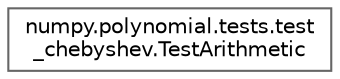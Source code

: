 digraph "Graphical Class Hierarchy"
{
 // LATEX_PDF_SIZE
  bgcolor="transparent";
  edge [fontname=Helvetica,fontsize=10,labelfontname=Helvetica,labelfontsize=10];
  node [fontname=Helvetica,fontsize=10,shape=box,height=0.2,width=0.4];
  rankdir="LR";
  Node0 [id="Node000000",label="numpy.polynomial.tests.test\l_chebyshev.TestArithmetic",height=0.2,width=0.4,color="grey40", fillcolor="white", style="filled",URL="$dc/db9/classnumpy_1_1polynomial_1_1tests_1_1test__chebyshev_1_1TestArithmetic.html",tooltip=" "];
}
